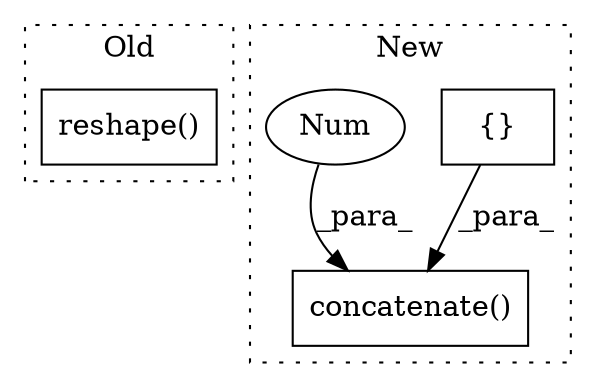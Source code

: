 digraph G {
subgraph cluster0 {
1 [label="reshape()" a="75" s="1834,1888" l="46,1" shape="box"];
label = "Old";
style="dotted";
}
subgraph cluster1 {
2 [label="concatenate()" a="75" s="1783,1865" l="16,1" shape="box"];
3 [label="{}" a="59" s="1799,1860" l="1,0" shape="box"];
4 [label="Num" a="76" s="1863" l="2" shape="ellipse"];
label = "New";
style="dotted";
}
3 -> 2 [label="_para_"];
4 -> 2 [label="_para_"];
}
